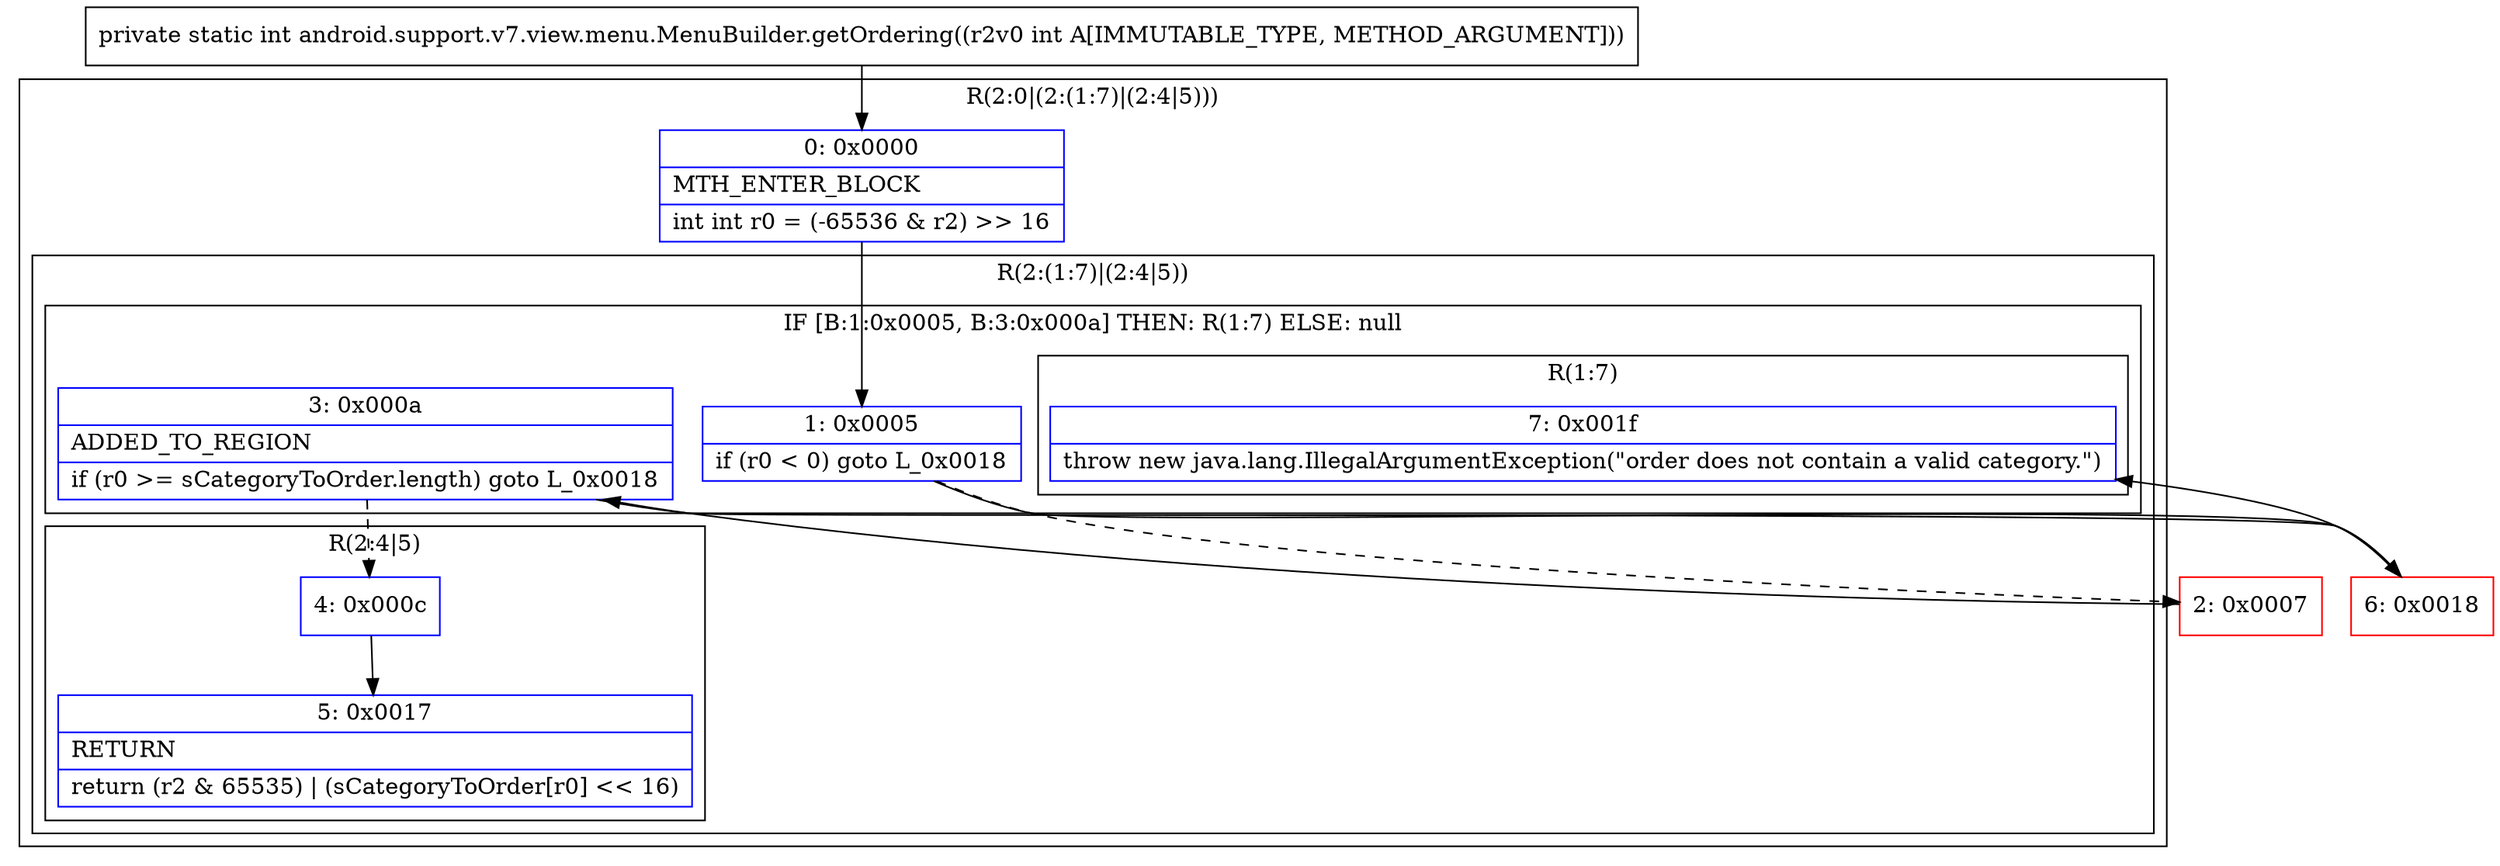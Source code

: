 digraph "CFG forandroid.support.v7.view.menu.MenuBuilder.getOrdering(I)I" {
subgraph cluster_Region_1032190334 {
label = "R(2:0|(2:(1:7)|(2:4|5)))";
node [shape=record,color=blue];
Node_0 [shape=record,label="{0\:\ 0x0000|MTH_ENTER_BLOCK\l|int int r0 = (\-65536 & r2) \>\> 16\l}"];
subgraph cluster_Region_530180895 {
label = "R(2:(1:7)|(2:4|5))";
node [shape=record,color=blue];
subgraph cluster_IfRegion_678225766 {
label = "IF [B:1:0x0005, B:3:0x000a] THEN: R(1:7) ELSE: null";
node [shape=record,color=blue];
Node_1 [shape=record,label="{1\:\ 0x0005|if (r0 \< 0) goto L_0x0018\l}"];
Node_3 [shape=record,label="{3\:\ 0x000a|ADDED_TO_REGION\l|if (r0 \>= sCategoryToOrder.length) goto L_0x0018\l}"];
subgraph cluster_Region_1497128295 {
label = "R(1:7)";
node [shape=record,color=blue];
Node_7 [shape=record,label="{7\:\ 0x001f|throw new java.lang.IllegalArgumentException(\"order does not contain a valid category.\")\l}"];
}
}
subgraph cluster_Region_1976792551 {
label = "R(2:4|5)";
node [shape=record,color=blue];
Node_4 [shape=record,label="{4\:\ 0x000c}"];
Node_5 [shape=record,label="{5\:\ 0x0017|RETURN\l|return (r2 & 65535) \| (sCategoryToOrder[r0] \<\< 16)\l}"];
}
}
}
Node_2 [shape=record,color=red,label="{2\:\ 0x0007}"];
Node_6 [shape=record,color=red,label="{6\:\ 0x0018}"];
MethodNode[shape=record,label="{private static int android.support.v7.view.menu.MenuBuilder.getOrdering((r2v0 int A[IMMUTABLE_TYPE, METHOD_ARGUMENT])) }"];
MethodNode -> Node_0;
Node_0 -> Node_1;
Node_1 -> Node_2[style=dashed];
Node_1 -> Node_6;
Node_3 -> Node_4[style=dashed];
Node_3 -> Node_6;
Node_4 -> Node_5;
Node_2 -> Node_3;
Node_6 -> Node_7;
}

